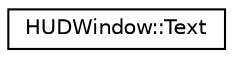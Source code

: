 digraph "Graphical Class Hierarchy"
{
  edge [fontname="Helvetica",fontsize="10",labelfontname="Helvetica",labelfontsize="10"];
  node [fontname="Helvetica",fontsize="10",shape=record];
  rankdir="LR";
  Node1 [label="HUDWindow::Text",height=0.2,width=0.4,color="black", fillcolor="white", style="filled",URL="$class_h_u_d_window_1_1_text.html"];
}
